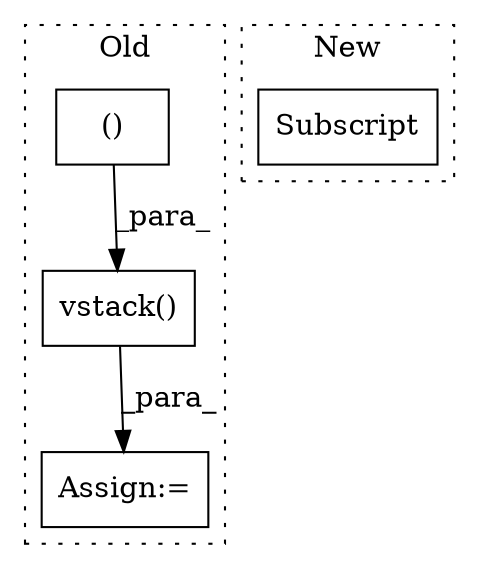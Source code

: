 digraph G {
subgraph cluster0 {
1 [label="vstack()" a="75" s="7246,7302" l="23,1" shape="box"];
3 [label="Assign:=" a="68" s="7243" l="3" shape="box"];
4 [label="()" a="54" s="7279" l="22" shape="box"];
label = "Old";
style="dotted";
}
subgraph cluster1 {
2 [label="Subscript" a="63" s="7330,0" l="14,0" shape="box"];
label = "New";
style="dotted";
}
1 -> 3 [label="_para_"];
4 -> 1 [label="_para_"];
}